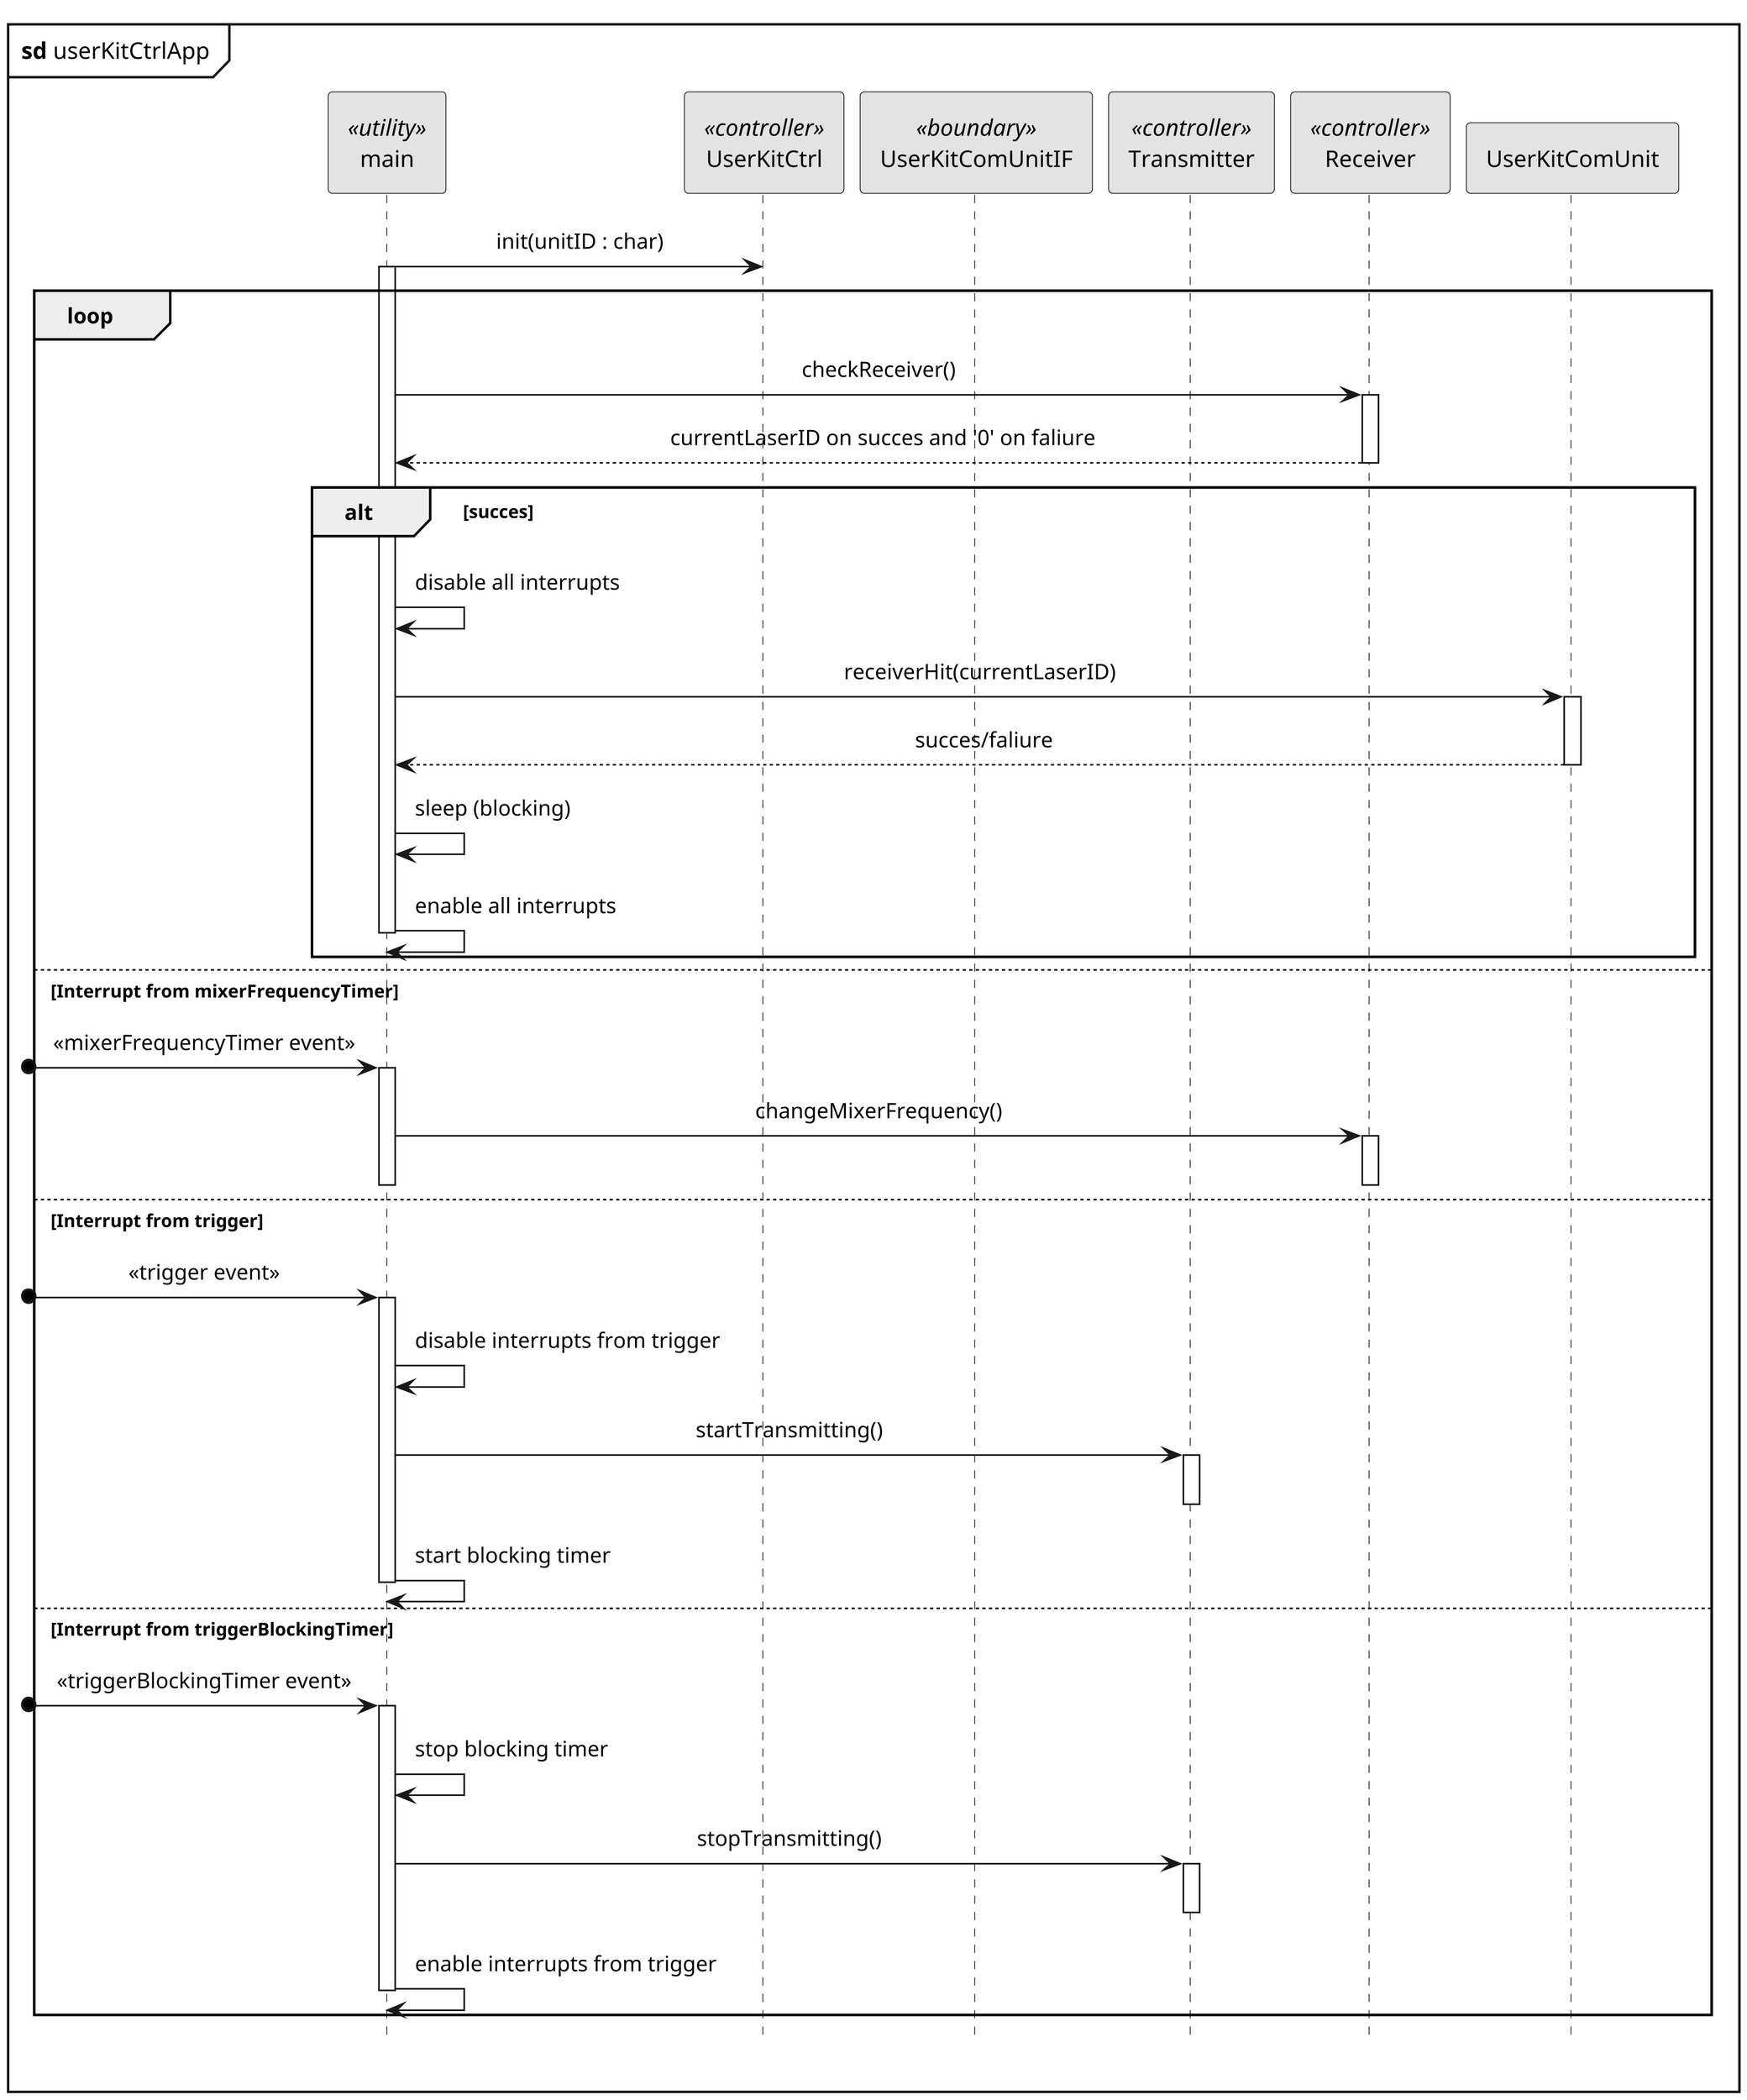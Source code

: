 @startuml userKitCtrlApp_sd

hide footbox

skinparam {
    monochrome true
    dpi 300
    padding 5
    sequenceMessageAlign center
    packageStyle frame
    shadowing false
    'backgroundColor transparent
}

mainframe **sd** userKitCtrlApp

participant main <<utility>>
participant UserKitCtrl <<controller>>
participant UserKitComUnitIF <<boundary>>
participant Transmitter <<controller>>
participant Receiver <<controller>>

main -> UserKitCtrl: init(unitID : char)

loop
    activate main
    main -> Receiver++: checkReceiver()
    return currentLaserID on succes and '0' on faliure

    alt succes
        main -> main: disable all interrupts
        main -> UserKitComUnit++: receiverHit(currentLaserID)
        return succes/faliure
        main -> main: sleep (blocking)
        main -> main: enable all interrupts
        deactivate main
    end

    else Interrupt from mixerFrequencyTimer
    [o-> main: <<mixerFrequencyTimer event>>
    activate main
    main -> Receiver++: changeMixerFrequency()
    deactivate main
    deactivate Receiver

    else Interrupt from trigger
    [o-> main: <<trigger event>>
    activate main
    main -> main: disable interrupts from trigger
    main -> Transmitter++: startTransmitting()
    deactivate Transmitter
    main -> main: start blocking timer
    deactivate main

    else Interrupt from triggerBlockingTimer
    [o-> main: <<triggerBlockingTimer event>>
    activate main

    main -> main: stop blocking timer
    main -> Transmitter++: stopTransmitting()
    deactivate Transmitter
    main -> main: enable interrupts from trigger
    deactivate main

end


@enduml